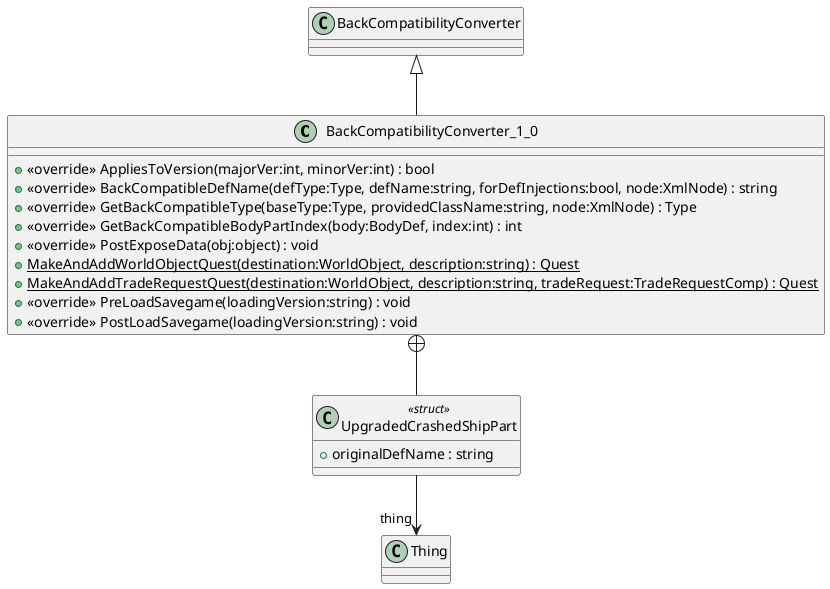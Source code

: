 @startuml
class BackCompatibilityConverter_1_0 {
    + <<override>> AppliesToVersion(majorVer:int, minorVer:int) : bool
    + <<override>> BackCompatibleDefName(defType:Type, defName:string, forDefInjections:bool, node:XmlNode) : string
    + <<override>> GetBackCompatibleType(baseType:Type, providedClassName:string, node:XmlNode) : Type
    + <<override>> GetBackCompatibleBodyPartIndex(body:BodyDef, index:int) : int
    + <<override>> PostExposeData(obj:object) : void
    + {static} MakeAndAddWorldObjectQuest(destination:WorldObject, description:string) : Quest
    + {static} MakeAndAddTradeRequestQuest(destination:WorldObject, description:string, tradeRequest:TradeRequestComp) : Quest
    + <<override>> PreLoadSavegame(loadingVersion:string) : void
    + <<override>> PostLoadSavegame(loadingVersion:string) : void
}
class UpgradedCrashedShipPart <<struct>> {
    + originalDefName : string
}
BackCompatibilityConverter <|-- BackCompatibilityConverter_1_0
BackCompatibilityConverter_1_0 +-- UpgradedCrashedShipPart
UpgradedCrashedShipPart --> "thing" Thing
@enduml
